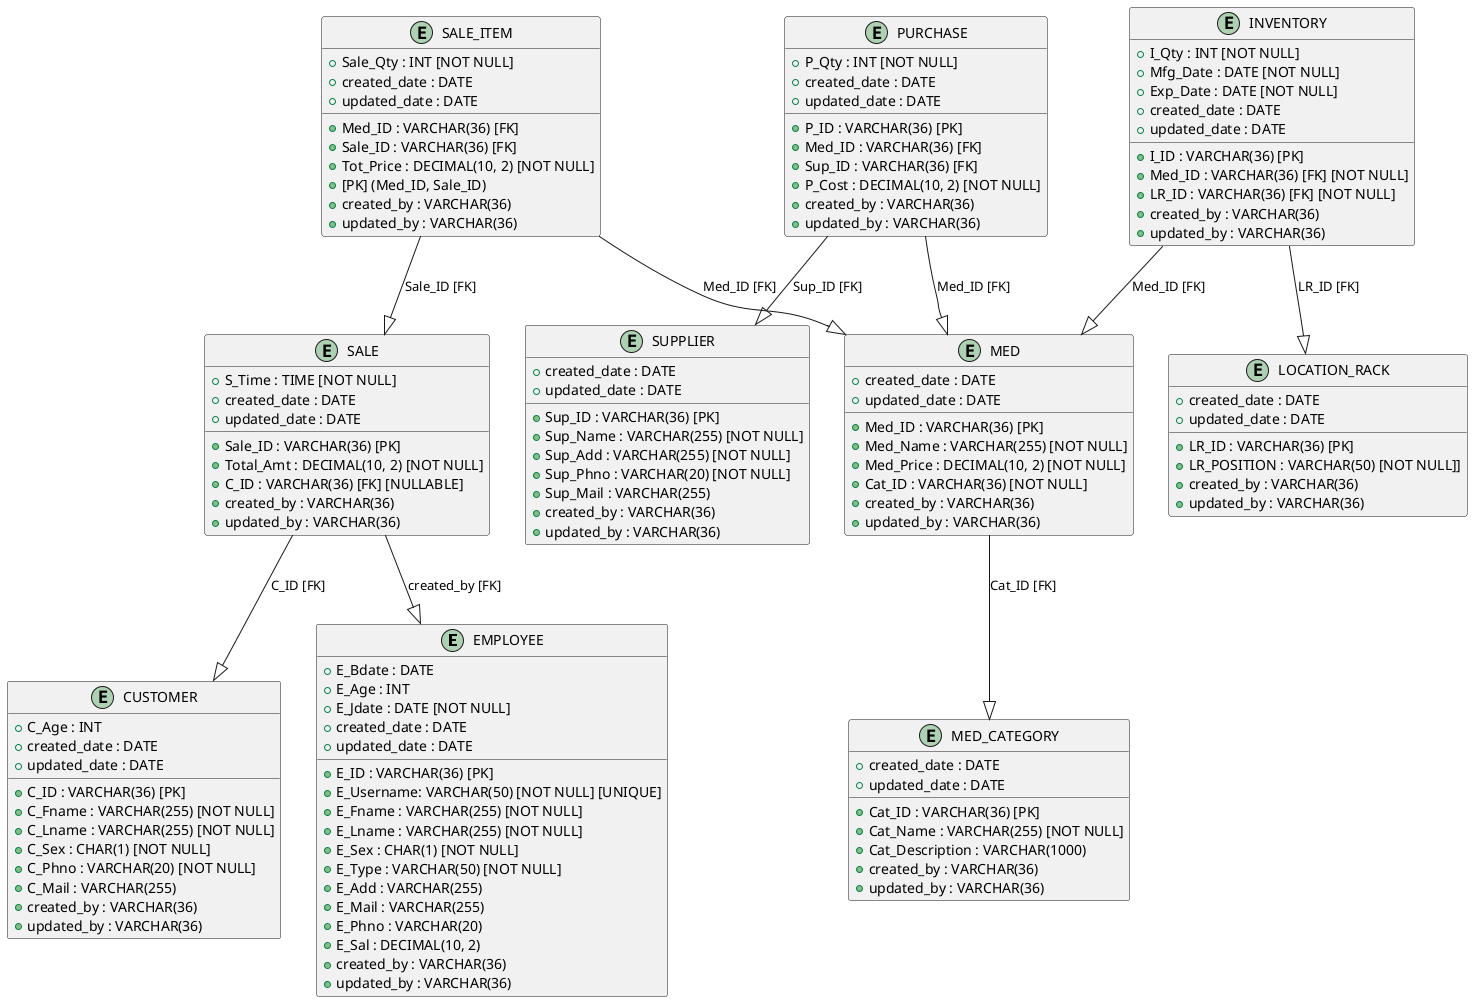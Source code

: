 @startuml

entity "EMPLOYEE" as Employee {
  + E_ID : VARCHAR(36) [PK]
  + E_Username: VARCHAR(50) [NOT NULL] [UNIQUE]
  + E_Fname : VARCHAR(255) [NOT NULL]
  + E_Lname : VARCHAR(255) [NOT NULL]
  + E_Bdate : DATE
  + E_Age : INT
  + E_Sex : CHAR(1) [NOT NULL]
  + E_Type : VARCHAR(50) [NOT NULL]
  + E_Jdate : DATE [NOT NULL]
  + E_Add : VARCHAR(255)
  + E_Mail : VARCHAR(255)
  + E_Phno : VARCHAR(20)
  + E_Sal : DECIMAL(10, 2)
  + created_date : DATE
  + created_by : VARCHAR(36)
  + updated_date : DATE
  + updated_by : VARCHAR(36)
}

entity "SUPPLIER" as Suppliers {
  + Sup_ID : VARCHAR(36) [PK]
  + Sup_Name : VARCHAR(255) [NOT NULL]
  + Sup_Add : VARCHAR(255) [NOT NULL]
  + Sup_Phno : VARCHAR(20) [NOT NULL]
  + Sup_Mail : VARCHAR(255)
  + created_date : DATE
  + created_by : VARCHAR(36)
  + updated_date : DATE
  + updated_by : VARCHAR(36)
}

entity "CUSTOMER" as Customer {
  + C_ID : VARCHAR(36) [PK]
  + C_Fname : VARCHAR(255) [NOT NULL]
  + C_Lname : VARCHAR(255) [NOT NULL]
  + C_Age : INT
  + C_Sex : CHAR(1) [NOT NULL]
  + C_Phno : VARCHAR(20) [NOT NULL]
  + C_Mail : VARCHAR(255)
  + created_date : DATE
  + created_by : VARCHAR(36)
  + updated_date : DATE
  + updated_by : VARCHAR(36)
}

entity "MED_CATEGORY" as MedCategory {
  + Cat_ID : VARCHAR(36) [PK]
  + Cat_Name : VARCHAR(255) [NOT NULL]
  + Cat_Description : VARCHAR(1000)
  + created_date : DATE
  + created_by : VARCHAR(36)
  + updated_date : DATE
  + updated_by : VARCHAR(36)
}

entity "MED" as Meds {
  + Med_ID : VARCHAR(36) [PK]
  + Med_Name : VARCHAR(255) [NOT NULL]
  + Med_Price : DECIMAL(10, 2) [NOT NULL]
  + Cat_ID : VARCHAR(36) [NOT NULL]
  + created_date : DATE
  + created_by : VARCHAR(36)
  + updated_date : DATE
  + updated_by : VARCHAR(36)
}

entity "PURCHASE" as Purchase {
  + P_ID : VARCHAR(36) [PK]
  + Med_ID : VARCHAR(36) [FK]
  + Sup_ID : VARCHAR(36) [FK]
  + P_Qty : INT [NOT NULL]
  + P_Cost : DECIMAL(10, 2) [NOT NULL]
  + created_date : DATE
  + created_by : VARCHAR(36)
  + updated_date : DATE
  + updated_by : VARCHAR(36)
}

entity "SALE" as Sales {
  + Sale_ID : VARCHAR(36) [PK]
  + S_Time : TIME [NOT NULL]
  + Total_Amt : DECIMAL(10, 2) [NOT NULL]
  + C_ID : VARCHAR(36) [FK] [NULLABLE]
  + created_date : DATE
  + created_by : VARCHAR(36)
  + updated_date : DATE
  + updated_by : VARCHAR(36)
}

entity "SALE_ITEM" as SalesItems {
  + Med_ID : VARCHAR(36) [FK]
  + Sale_ID : VARCHAR(36) [FK]
  + Sale_Qty : INT [NOT NULL]
  + Tot_Price : DECIMAL(10, 2) [NOT NULL]
  + [PK] (Med_ID, Sale_ID)
  + created_date : DATE
  + created_by : VARCHAR(36)
  + updated_date : DATE
  + updated_by : VARCHAR(36)
}

entity "LOCATION_RACK" as LocationRack {
  + LR_ID : VARCHAR(36) [PK]
  + LR_POSITION : VARCHAR(50) [NOT NULL]]
  + created_date : DATE
  + created_by : VARCHAR(36)
  + updated_date : DATE
  + updated_by : VARCHAR(36)
}

entity "INVENTORY" as Inventory {
  + I_ID : VARCHAR(36) [PK]
  + Med_ID : VARCHAR(36) [FK] [NOT NULL]
  + LR_ID : VARCHAR(36) [FK] [NOT NULL]
  + I_Qty : INT [NOT NULL]
  + Mfg_Date : DATE [NOT NULL]
  + Exp_Date : DATE [NOT NULL]
  + created_date : DATE
  + created_by : VARCHAR(36)
  + updated_date : DATE
  + updated_by : VARCHAR(36)
}

Sales --|> Employee : created_by [FK]
Sales --|> Customer : C_ID [FK]
SalesItems --|> Sales : Sale_ID [FK]
SalesItems --|> Meds : Med_ID [FK]
Purchase --|> Meds : Med_ID [FK]
Purchase --|> Suppliers : Sup_ID [FK]
Inventory --|> Meds : Med_ID [FK]
Inventory --|> LocationRack : LR_ID [FK]
Meds --|> MedCategory: Cat_ID [FK]
@enduml
